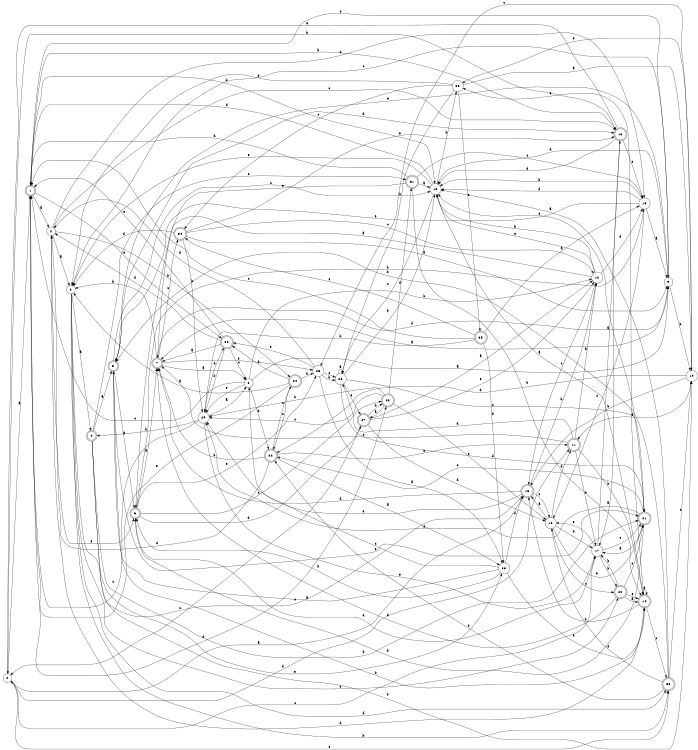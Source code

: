 digraph n29_10 {
__start0 [label="" shape="none"];

rankdir=LR;
size="8,5";

s0 [style="filled", color="black", fillcolor="white" shape="circle", label="0"];
s1 [style="rounded,filled", color="black", fillcolor="white" shape="doublecircle", label="1"];
s2 [style="filled", color="black", fillcolor="white" shape="circle", label="2"];
s3 [style="filled", color="black", fillcolor="white" shape="circle", label="3"];
s4 [style="rounded,filled", color="black", fillcolor="white" shape="doublecircle", label="4"];
s5 [style="rounded,filled", color="black", fillcolor="white" shape="doublecircle", label="5"];
s6 [style="rounded,filled", color="black", fillcolor="white" shape="doublecircle", label="6"];
s7 [style="rounded,filled", color="black", fillcolor="white" shape="doublecircle", label="7"];
s8 [style="filled", color="black", fillcolor="white" shape="circle", label="8"];
s9 [style="filled", color="black", fillcolor="white" shape="circle", label="9"];
s10 [style="filled", color="black", fillcolor="white" shape="circle", label="10"];
s11 [style="rounded,filled", color="black", fillcolor="white" shape="doublecircle", label="11"];
s12 [style="filled", color="black", fillcolor="white" shape="circle", label="12"];
s13 [style="filled", color="black", fillcolor="white" shape="circle", label="13"];
s14 [style="rounded,filled", color="black", fillcolor="white" shape="doublecircle", label="14"];
s15 [style="rounded,filled", color="black", fillcolor="white" shape="doublecircle", label="15"];
s16 [style="filled", color="black", fillcolor="white" shape="circle", label="16"];
s17 [style="filled", color="black", fillcolor="white" shape="circle", label="17"];
s18 [style="rounded,filled", color="black", fillcolor="white" shape="doublecircle", label="18"];
s19 [style="filled", color="black", fillcolor="white" shape="circle", label="19"];
s20 [style="rounded,filled", color="black", fillcolor="white" shape="doublecircle", label="20"];
s21 [style="rounded,filled", color="black", fillcolor="white" shape="doublecircle", label="21"];
s22 [style="rounded,filled", color="black", fillcolor="white" shape="doublecircle", label="22"];
s23 [style="filled", color="black", fillcolor="white" shape="circle", label="23"];
s24 [style="rounded,filled", color="black", fillcolor="white" shape="doublecircle", label="24"];
s25 [style="filled", color="black", fillcolor="white" shape="circle", label="25"];
s26 [style="filled", color="black", fillcolor="white" shape="circle", label="26"];
s27 [style="rounded,filled", color="black", fillcolor="white" shape="doublecircle", label="27"];
s28 [style="rounded,filled", color="black", fillcolor="white" shape="doublecircle", label="28"];
s29 [style="filled", color="black", fillcolor="white" shape="circle", label="29"];
s30 [style="rounded,filled", color="black", fillcolor="white" shape="doublecircle", label="30"];
s31 [style="rounded,filled", color="black", fillcolor="white" shape="doublecircle", label="31"];
s32 [style="rounded,filled", color="black", fillcolor="white" shape="doublecircle", label="32"];
s33 [style="filled", color="black", fillcolor="white" shape="circle", label="33"];
s34 [style="rounded,filled", color="black", fillcolor="white" shape="doublecircle", label="34"];
s35 [style="rounded,filled", color="black", fillcolor="white" shape="doublecircle", label="35"];
s0 -> s1 [label="a"];
s0 -> s18 [label="b"];
s0 -> s17 [label="c"];
s0 -> s11 [label="d"];
s0 -> s32 [label="e"];
s1 -> s2 [label="a"];
s1 -> s13 [label="b"];
s1 -> s9 [label="c"];
s1 -> s28 [label="d"];
s1 -> s30 [label="e"];
s2 -> s3 [label="a"];
s2 -> s24 [label="b"];
s2 -> s18 [label="c"];
s2 -> s19 [label="d"];
s2 -> s6 [label="e"];
s3 -> s4 [label="a"];
s3 -> s32 [label="b"];
s3 -> s15 [label="c"];
s3 -> s32 [label="d"];
s3 -> s20 [label="e"];
s4 -> s5 [label="a"];
s4 -> s10 [label="b"];
s4 -> s31 [label="c"];
s4 -> s21 [label="d"];
s4 -> s23 [label="e"];
s5 -> s6 [label="a"];
s5 -> s14 [label="b"];
s5 -> s13 [label="c"];
s5 -> s18 [label="d"];
s5 -> s21 [label="e"];
s6 -> s7 [label="a"];
s6 -> s19 [label="b"];
s6 -> s28 [label="c"];
s6 -> s27 [label="d"];
s6 -> s25 [label="e"];
s7 -> s8 [label="a"];
s7 -> s3 [label="b"];
s7 -> s34 [label="c"];
s7 -> s9 [label="d"];
s7 -> s25 [label="e"];
s8 -> s9 [label="a"];
s8 -> s12 [label="b"];
s8 -> s1 [label="c"];
s8 -> s22 [label="d"];
s8 -> s29 [label="e"];
s9 -> s7 [label="a"];
s9 -> s10 [label="b"];
s9 -> s3 [label="c"];
s9 -> s13 [label="d"];
s9 -> s5 [label="e"];
s10 -> s11 [label="a"];
s10 -> s15 [label="b"];
s10 -> s25 [label="c"];
s10 -> s22 [label="d"];
s10 -> s33 [label="e"];
s11 -> s12 [label="a"];
s11 -> s14 [label="b"];
s11 -> s7 [label="c"];
s11 -> s26 [label="d"];
s11 -> s17 [label="e"];
s12 -> s6 [label="a"];
s12 -> s13 [label="b"];
s12 -> s15 [label="c"];
s12 -> s19 [label="d"];
s12 -> s13 [label="e"];
s13 -> s14 [label="a"];
s13 -> s33 [label="b"];
s13 -> s26 [label="c"];
s13 -> s1 [label="d"];
s13 -> s3 [label="e"];
s14 -> s14 [label="a"];
s14 -> s15 [label="b"];
s14 -> s32 [label="c"];
s14 -> s2 [label="d"];
s14 -> s33 [label="e"];
s15 -> s0 [label="a"];
s15 -> s12 [label="b"];
s15 -> s16 [label="c"];
s15 -> s7 [label="d"];
s15 -> s29 [label="e"];
s16 -> s15 [label="a"];
s16 -> s17 [label="b"];
s16 -> s20 [label="c"];
s16 -> s11 [label="d"];
s16 -> s21 [label="e"];
s17 -> s18 [label="a"];
s17 -> s20 [label="b"];
s17 -> s21 [label="c"];
s17 -> s6 [label="d"];
s17 -> s16 [label="e"];
s18 -> s17 [label="a"];
s18 -> s1 [label="b"];
s18 -> s19 [label="c"];
s18 -> s13 [label="d"];
s18 -> s0 [label="e"];
s19 -> s9 [label="a"];
s19 -> s13 [label="b"];
s19 -> s16 [label="c"];
s19 -> s13 [label="d"];
s19 -> s5 [label="e"];
s20 -> s14 [label="a"];
s20 -> s17 [label="b"];
s20 -> s21 [label="c"];
s20 -> s7 [label="d"];
s20 -> s14 [label="e"];
s21 -> s17 [label="a"];
s21 -> s6 [label="b"];
s21 -> s22 [label="c"];
s21 -> s29 [label="d"];
s21 -> s13 [label="e"];
s22 -> s23 [label="a"];
s22 -> s7 [label="b"];
s22 -> s24 [label="c"];
s22 -> s2 [label="d"];
s22 -> s11 [label="e"];
s23 -> s5 [label="a"];
s23 -> s6 [label="b"];
s23 -> s8 [label="c"];
s23 -> s15 [label="d"];
s23 -> s14 [label="e"];
s24 -> s3 [label="a"];
s24 -> s25 [label="b"];
s24 -> s22 [label="c"];
s24 -> s30 [label="d"];
s24 -> s1 [label="e"];
s25 -> s23 [label="a"];
s25 -> s26 [label="b"];
s25 -> s26 [label="c"];
s25 -> s2 [label="d"];
s25 -> s30 [label="e"];
s26 -> s26 [label="a"];
s26 -> s13 [label="b"];
s26 -> s21 [label="c"];
s26 -> s21 [label="d"];
s26 -> s27 [label="e"];
s27 -> s12 [label="a"];
s27 -> s28 [label="b"];
s27 -> s0 [label="c"];
s27 -> s16 [label="d"];
s27 -> s12 [label="e"];
s28 -> s27 [label="a"];
s28 -> s29 [label="b"];
s28 -> s29 [label="c"];
s28 -> s31 [label="d"];
s28 -> s16 [label="e"];
s29 -> s8 [label="a"];
s29 -> s4 [label="b"];
s29 -> s1 [label="c"];
s29 -> s30 [label="d"];
s29 -> s17 [label="e"];
s30 -> s7 [label="a"];
s30 -> s29 [label="b"];
s30 -> s8 [label="c"];
s30 -> s2 [label="d"];
s30 -> s1 [label="e"];
s31 -> s13 [label="a"];
s31 -> s14 [label="b"];
s31 -> s19 [label="c"];
s31 -> s1 [label="d"];
s31 -> s7 [label="e"];
s32 -> s13 [label="a"];
s32 -> s5 [label="b"];
s32 -> s10 [label="c"];
s32 -> s16 [label="d"];
s32 -> s22 [label="e"];
s33 -> s10 [label="a"];
s33 -> s26 [label="b"];
s33 -> s34 [label="c"];
s33 -> s3 [label="d"];
s33 -> s35 [label="e"];
s34 -> s9 [label="a"];
s34 -> s29 [label="b"];
s34 -> s12 [label="c"];
s34 -> s3 [label="d"];
s34 -> s18 [label="e"];
s35 -> s19 [label="a"];
s35 -> s29 [label="b"];
s35 -> s1 [label="c"];
s35 -> s23 [label="d"];
s35 -> s34 [label="e"];

}